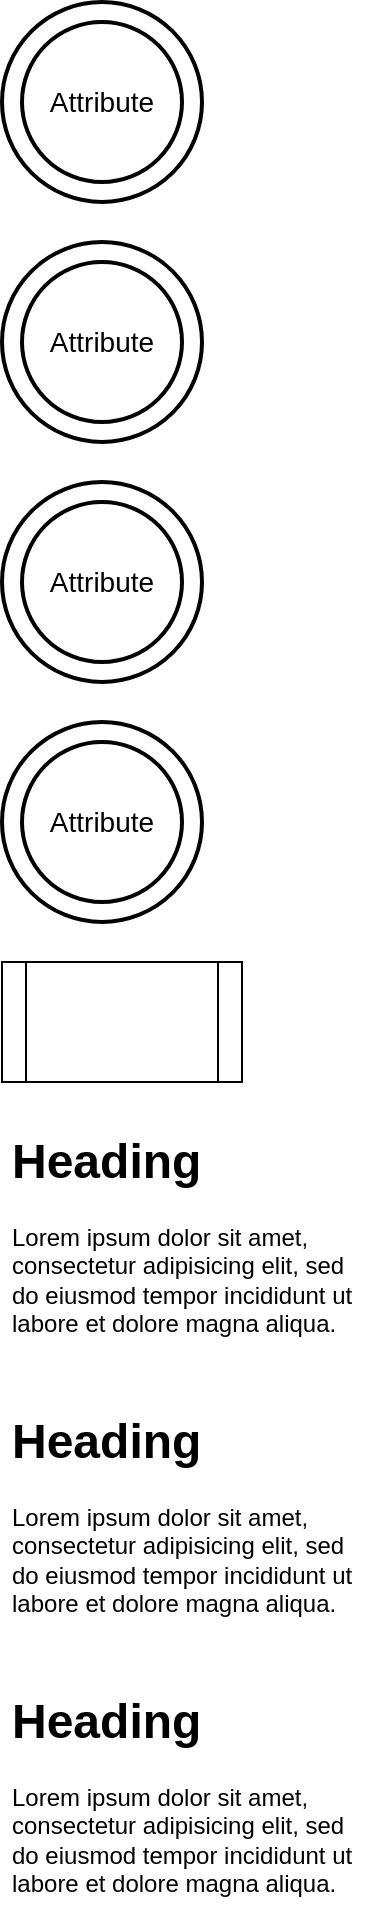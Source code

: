 <mxfile version="10.5.8" type="github"><diagram id="Z_ogoUJJf4zrre3W_UmE" name="Page-1"><mxGraphModel dx="758" dy="376" grid="1" gridSize="10" guides="1" tooltips="1" connect="1" arrows="1" fold="1" page="1" pageScale="1" pageWidth="827" pageHeight="1169" math="0" shadow="0"><root><mxCell id="0"/><mxCell id="1" parent="0"/><mxCell id="WfQ6g0JJvzXSDv4s4-WC-50" value="Attribute" style="ellipse;shape=doubleEllipse;margin=10;strokeWidth=2;fontSize=14;whiteSpace=wrap;html=1;align=center;" parent="1" vertex="1"><mxGeometry x="20" y="20" width="100" height="100" as="geometry"/></mxCell><mxCell id="WfQ6g0JJvzXSDv4s4-WC-51" value="Attribute" style="ellipse;shape=doubleEllipse;margin=10;strokeWidth=2;fontSize=14;whiteSpace=wrap;html=1;align=center;" parent="1" vertex="1"><mxGeometry x="20" y="140" width="100" height="100" as="geometry"/></mxCell><mxCell id="WfQ6g0JJvzXSDv4s4-WC-52" value="Attribute" style="ellipse;shape=doubleEllipse;margin=10;strokeWidth=2;fontSize=14;whiteSpace=wrap;html=1;align=center;" parent="1" vertex="1"><mxGeometry x="20" y="260" width="100" height="100" as="geometry"/></mxCell><mxCell id="WfQ6g0JJvzXSDv4s4-WC-53" value="Attribute" style="ellipse;shape=doubleEllipse;margin=10;strokeWidth=2;fontSize=14;whiteSpace=wrap;html=1;align=center;" parent="1" vertex="1"><mxGeometry x="20" y="380" width="100" height="100" as="geometry"/></mxCell><mxCell id="lWCPVQ8uOiEdv2eh9l8p-1" value="" style="shape=process;whiteSpace=wrap;html=1;backgroundOutline=1;" vertex="1" parent="1"><mxGeometry x="20" y="500" width="120" height="60" as="geometry"/></mxCell><mxCell id="lWCPVQ8uOiEdv2eh9l8p-2" value="&lt;h1&gt;Heading&lt;/h1&gt;&lt;p&gt;Lorem ipsum dolor sit amet, consectetur adipisicing elit, sed do eiusmod tempor incididunt ut labore et dolore magna aliqua.&lt;/p&gt;" style="text;html=1;strokeColor=none;fillColor=none;spacing=5;spacingTop=-20;whiteSpace=wrap;overflow=hidden;rounded=0;" vertex="1" parent="1"><mxGeometry x="20" y="580" width="190" height="120" as="geometry"/></mxCell><mxCell id="lWCPVQ8uOiEdv2eh9l8p-3" value="&lt;h1&gt;Heading&lt;/h1&gt;&lt;p&gt;Lorem ipsum dolor sit amet, consectetur adipisicing elit, sed do eiusmod tempor incididunt ut labore et dolore magna aliqua.&lt;/p&gt;" style="text;html=1;strokeColor=none;fillColor=none;spacing=5;spacingTop=-20;whiteSpace=wrap;overflow=hidden;rounded=0;" vertex="1" parent="1"><mxGeometry x="20" y="720" width="190" height="120" as="geometry"/></mxCell><mxCell id="lWCPVQ8uOiEdv2eh9l8p-4" value="&lt;h1&gt;Heading&lt;/h1&gt;&lt;p&gt;Lorem ipsum dolor sit amet, consectetur adipisicing elit, sed do eiusmod tempor incididunt ut labore et dolore magna aliqua.&lt;/p&gt;" style="text;html=1;strokeColor=none;fillColor=none;spacing=5;spacingTop=-20;whiteSpace=wrap;overflow=hidden;rounded=0;" vertex="1" parent="1"><mxGeometry x="20" y="860" width="190" height="120" as="geometry"/></mxCell></root></mxGraphModel></diagram></mxfile>